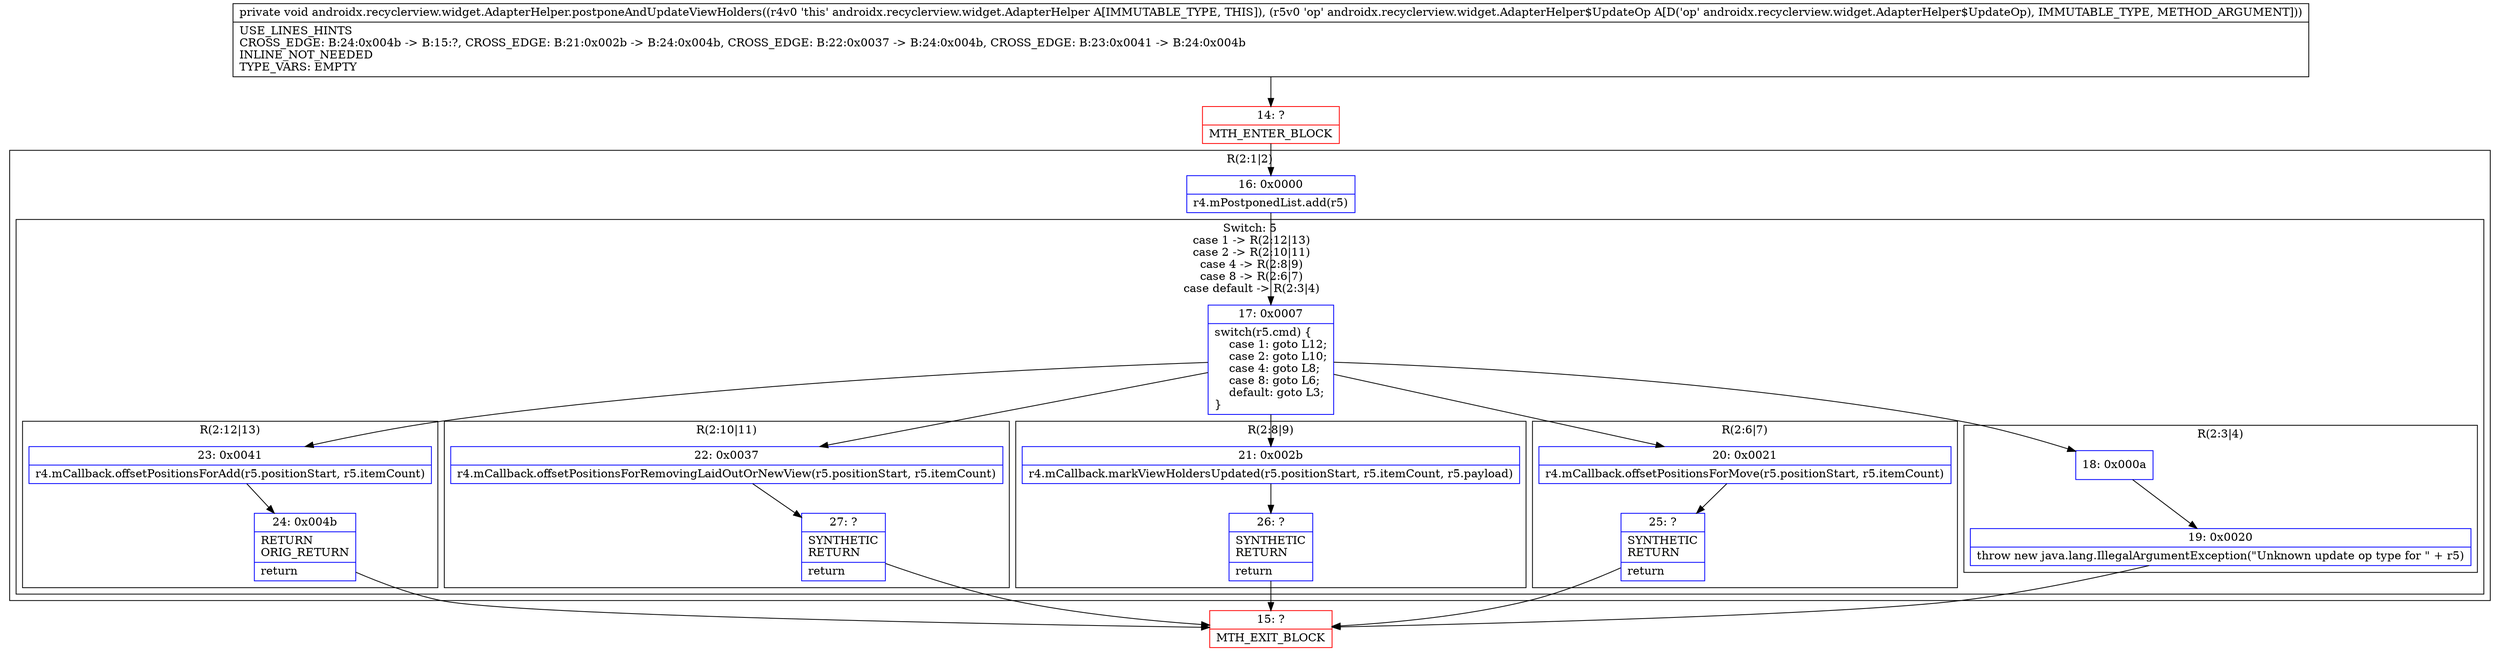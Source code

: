 digraph "CFG forandroidx.recyclerview.widget.AdapterHelper.postponeAndUpdateViewHolders(Landroidx\/recyclerview\/widget\/AdapterHelper$UpdateOp;)V" {
subgraph cluster_Region_1972580384 {
label = "R(2:1|2)";
node [shape=record,color=blue];
Node_16 [shape=record,label="{16\:\ 0x0000|r4.mPostponedList.add(r5)\l}"];
subgraph cluster_SwitchRegion_1557858558 {
label = "Switch: 5
 case 1 -> R(2:12|13)
 case 2 -> R(2:10|11)
 case 4 -> R(2:8|9)
 case 8 -> R(2:6|7)
 case default -> R(2:3|4)";
node [shape=record,color=blue];
Node_17 [shape=record,label="{17\:\ 0x0007|switch(r5.cmd) \{\l    case 1: goto L12;\l    case 2: goto L10;\l    case 4: goto L8;\l    case 8: goto L6;\l    default: goto L3;\l\}\l}"];
subgraph cluster_Region_94077387 {
label = "R(2:12|13)";
node [shape=record,color=blue];
Node_23 [shape=record,label="{23\:\ 0x0041|r4.mCallback.offsetPositionsForAdd(r5.positionStart, r5.itemCount)\l}"];
Node_24 [shape=record,label="{24\:\ 0x004b|RETURN\lORIG_RETURN\l|return\l}"];
}
subgraph cluster_Region_1667839972 {
label = "R(2:10|11)";
node [shape=record,color=blue];
Node_22 [shape=record,label="{22\:\ 0x0037|r4.mCallback.offsetPositionsForRemovingLaidOutOrNewView(r5.positionStart, r5.itemCount)\l}"];
Node_27 [shape=record,label="{27\:\ ?|SYNTHETIC\lRETURN\l|return\l}"];
}
subgraph cluster_Region_253172121 {
label = "R(2:8|9)";
node [shape=record,color=blue];
Node_21 [shape=record,label="{21\:\ 0x002b|r4.mCallback.markViewHoldersUpdated(r5.positionStart, r5.itemCount, r5.payload)\l}"];
Node_26 [shape=record,label="{26\:\ ?|SYNTHETIC\lRETURN\l|return\l}"];
}
subgraph cluster_Region_185564285 {
label = "R(2:6|7)";
node [shape=record,color=blue];
Node_20 [shape=record,label="{20\:\ 0x0021|r4.mCallback.offsetPositionsForMove(r5.positionStart, r5.itemCount)\l}"];
Node_25 [shape=record,label="{25\:\ ?|SYNTHETIC\lRETURN\l|return\l}"];
}
subgraph cluster_Region_1380131086 {
label = "R(2:3|4)";
node [shape=record,color=blue];
Node_18 [shape=record,label="{18\:\ 0x000a}"];
Node_19 [shape=record,label="{19\:\ 0x0020|throw new java.lang.IllegalArgumentException(\"Unknown update op type for \" + r5)\l}"];
}
}
}
Node_14 [shape=record,color=red,label="{14\:\ ?|MTH_ENTER_BLOCK\l}"];
Node_15 [shape=record,color=red,label="{15\:\ ?|MTH_EXIT_BLOCK\l}"];
MethodNode[shape=record,label="{private void androidx.recyclerview.widget.AdapterHelper.postponeAndUpdateViewHolders((r4v0 'this' androidx.recyclerview.widget.AdapterHelper A[IMMUTABLE_TYPE, THIS]), (r5v0 'op' androidx.recyclerview.widget.AdapterHelper$UpdateOp A[D('op' androidx.recyclerview.widget.AdapterHelper$UpdateOp), IMMUTABLE_TYPE, METHOD_ARGUMENT]))  | USE_LINES_HINTS\lCROSS_EDGE: B:24:0x004b \-\> B:15:?, CROSS_EDGE: B:21:0x002b \-\> B:24:0x004b, CROSS_EDGE: B:22:0x0037 \-\> B:24:0x004b, CROSS_EDGE: B:23:0x0041 \-\> B:24:0x004b\lINLINE_NOT_NEEDED\lTYPE_VARS: EMPTY\l}"];
MethodNode -> Node_14;Node_16 -> Node_17;
Node_17 -> Node_18;
Node_17 -> Node_20;
Node_17 -> Node_21;
Node_17 -> Node_22;
Node_17 -> Node_23;
Node_23 -> Node_24;
Node_24 -> Node_15;
Node_22 -> Node_27;
Node_27 -> Node_15;
Node_21 -> Node_26;
Node_26 -> Node_15;
Node_20 -> Node_25;
Node_25 -> Node_15;
Node_18 -> Node_19;
Node_19 -> Node_15;
Node_14 -> Node_16;
}

